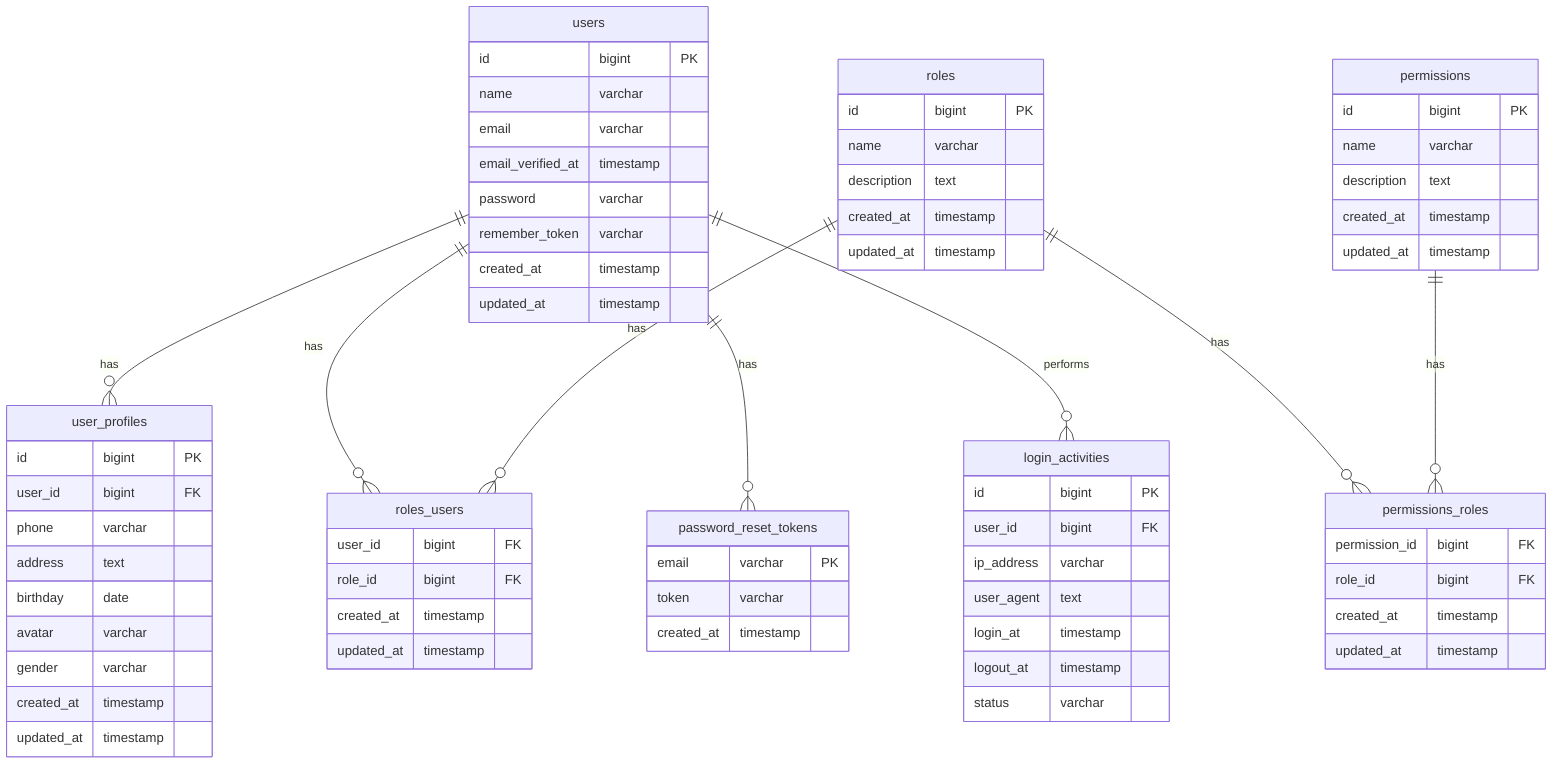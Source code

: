 erDiagram
    users ||--o{ user_profiles : has
    users ||--o{ roles_users : has
    roles ||--o{ roles_users : has
    roles ||--o{ permissions_roles : has
    permissions ||--o{ permissions_roles : has
    users ||--o{ password_reset_tokens : has
    users ||--o{ login_activities : performs
    
    users {
        id bigint PK
        name varchar
        email varchar
        email_verified_at timestamp
        password varchar
        remember_token varchar
        created_at timestamp
        updated_at timestamp
    }
    
    user_profiles {
        id bigint PK
        user_id bigint FK
        phone varchar
        address text
        birthday date
        avatar varchar
        gender varchar
        created_at timestamp
        updated_at timestamp
    }
    
    roles {
        id bigint PK
        name varchar
        description text
        created_at timestamp
        updated_at timestamp
    }
    
    permissions {
        id bigint PK
        name varchar
        description text
        created_at timestamp
        updated_at timestamp
    }
    
    roles_users {
        user_id bigint FK
        role_id bigint FK
        created_at timestamp
        updated_at timestamp
    }
    
    permissions_roles {
        permission_id bigint FK
        role_id bigint FK
        created_at timestamp
        updated_at timestamp
    }
    
    password_reset_tokens {
        email varchar PK
        token varchar
        created_at timestamp
    }
    
    login_activities {
        id bigint PK
        user_id bigint FK
        ip_address varchar
        user_agent text
        login_at timestamp
        logout_at timestamp
        status varchar
    }